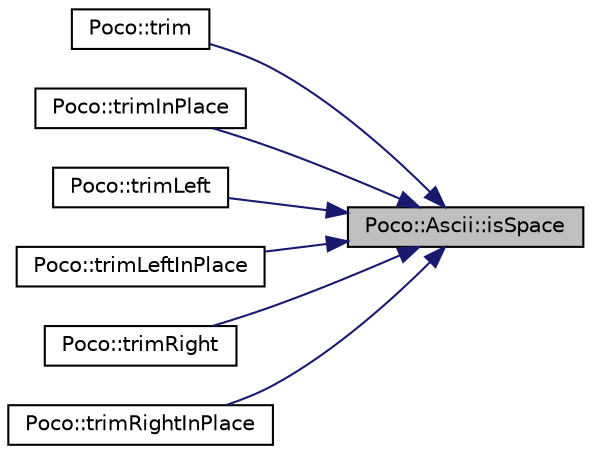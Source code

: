 digraph "Poco::Ascii::isSpace"
{
 // LATEX_PDF_SIZE
  edge [fontname="Helvetica",fontsize="10",labelfontname="Helvetica",labelfontsize="10"];
  node [fontname="Helvetica",fontsize="10",shape=record];
  rankdir="RL";
  Node1 [label="Poco::Ascii::isSpace",height=0.2,width=0.4,color="black", fillcolor="grey75", style="filled", fontcolor="black",tooltip=" "];
  Node1 -> Node2 [dir="back",color="midnightblue",fontsize="10",style="solid",fontname="Helvetica"];
  Node2 [label="Poco::trim",height=0.2,width=0.4,color="black", fillcolor="white", style="filled",URL="$namespacePoco.html#a43e5bb0afe99411c32a846b125595106",tooltip=" "];
  Node1 -> Node3 [dir="back",color="midnightblue",fontsize="10",style="solid",fontname="Helvetica"];
  Node3 [label="Poco::trimInPlace",height=0.2,width=0.4,color="black", fillcolor="white", style="filled",URL="$namespacePoco.html#ac4e17d0ed49fbb599d7159d83db33ca7",tooltip="Removes all leading and trailing whitespace in str."];
  Node1 -> Node4 [dir="back",color="midnightblue",fontsize="10",style="solid",fontname="Helvetica"];
  Node4 [label="Poco::trimLeft",height=0.2,width=0.4,color="black", fillcolor="white", style="filled",URL="$namespacePoco.html#a779e5730b242740f8507b7a534478fcc",tooltip=" "];
  Node1 -> Node5 [dir="back",color="midnightblue",fontsize="10",style="solid",fontname="Helvetica"];
  Node5 [label="Poco::trimLeftInPlace",height=0.2,width=0.4,color="black", fillcolor="white", style="filled",URL="$namespacePoco.html#af1d29ac5eddf7d32aeec107fd7d84ebe",tooltip="Removes all leading whitespace in str."];
  Node1 -> Node6 [dir="back",color="midnightblue",fontsize="10",style="solid",fontname="Helvetica"];
  Node6 [label="Poco::trimRight",height=0.2,width=0.4,color="black", fillcolor="white", style="filled",URL="$namespacePoco.html#a779a40c6f9e10d306bbd19b73cc27b9d",tooltip=" "];
  Node1 -> Node7 [dir="back",color="midnightblue",fontsize="10",style="solid",fontname="Helvetica"];
  Node7 [label="Poco::trimRightInPlace",height=0.2,width=0.4,color="black", fillcolor="white", style="filled",URL="$namespacePoco.html#a6945ab6defb5efe6a4b2c73d728f04b5",tooltip="Removes all trailing whitespace in str."];
}
